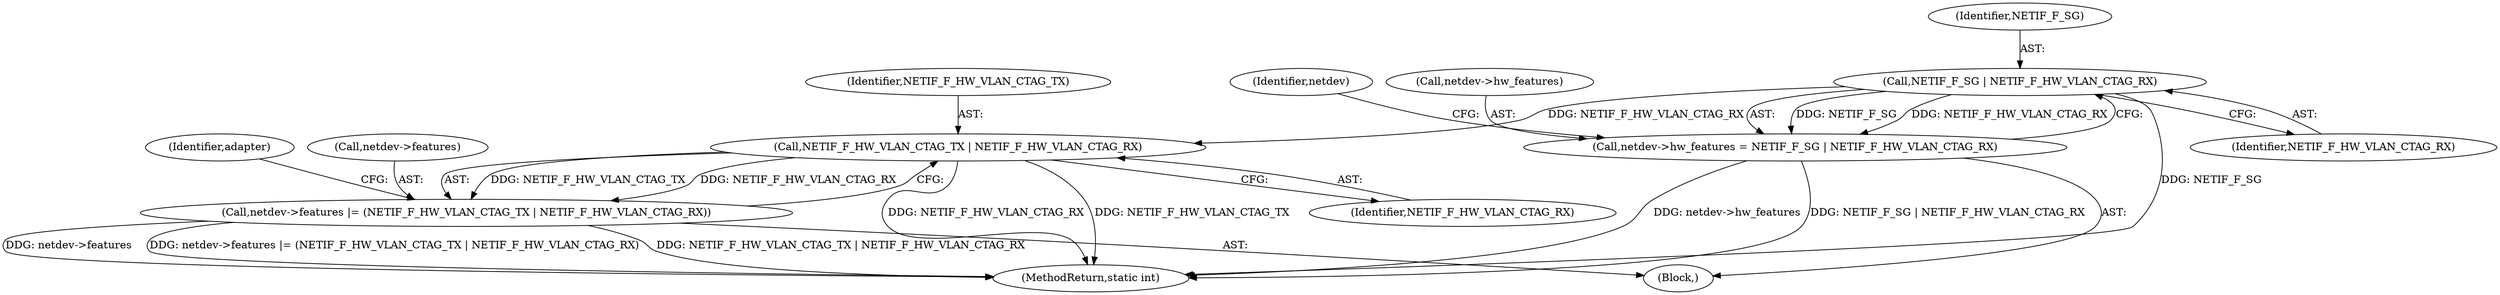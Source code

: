 digraph "1_linux_f43bfaeddc79effbf3d0fcb53ca477cca66f3db8@del" {
"1000306" [label="(Call,NETIF_F_SG | NETIF_F_HW_VLAN_CTAG_RX)"];
"1000302" [label="(Call,netdev->hw_features = NETIF_F_SG | NETIF_F_HW_VLAN_CTAG_RX)"];
"1000313" [label="(Call,NETIF_F_HW_VLAN_CTAG_TX | NETIF_F_HW_VLAN_CTAG_RX)"];
"1000309" [label="(Call,netdev->features |= (NETIF_F_HW_VLAN_CTAG_TX | NETIF_F_HW_VLAN_CTAG_RX))"];
"1000313" [label="(Call,NETIF_F_HW_VLAN_CTAG_TX | NETIF_F_HW_VLAN_CTAG_RX)"];
"1000311" [label="(Identifier,netdev)"];
"1000306" [label="(Call,NETIF_F_SG | NETIF_F_HW_VLAN_CTAG_RX)"];
"1000303" [label="(Call,netdev->hw_features)"];
"1000436" [label="(MethodReturn,static int)"];
"1000302" [label="(Call,netdev->hw_features = NETIF_F_SG | NETIF_F_HW_VLAN_CTAG_RX)"];
"1000112" [label="(Block,)"];
"1000308" [label="(Identifier,NETIF_F_HW_VLAN_CTAG_RX)"];
"1000315" [label="(Identifier,NETIF_F_HW_VLAN_CTAG_RX)"];
"1000319" [label="(Identifier,adapter)"];
"1000314" [label="(Identifier,NETIF_F_HW_VLAN_CTAG_TX)"];
"1000307" [label="(Identifier,NETIF_F_SG)"];
"1000310" [label="(Call,netdev->features)"];
"1000309" [label="(Call,netdev->features |= (NETIF_F_HW_VLAN_CTAG_TX | NETIF_F_HW_VLAN_CTAG_RX))"];
"1000306" -> "1000302"  [label="AST: "];
"1000306" -> "1000308"  [label="CFG: "];
"1000307" -> "1000306"  [label="AST: "];
"1000308" -> "1000306"  [label="AST: "];
"1000302" -> "1000306"  [label="CFG: "];
"1000306" -> "1000436"  [label="DDG: NETIF_F_SG"];
"1000306" -> "1000302"  [label="DDG: NETIF_F_SG"];
"1000306" -> "1000302"  [label="DDG: NETIF_F_HW_VLAN_CTAG_RX"];
"1000306" -> "1000313"  [label="DDG: NETIF_F_HW_VLAN_CTAG_RX"];
"1000302" -> "1000112"  [label="AST: "];
"1000303" -> "1000302"  [label="AST: "];
"1000311" -> "1000302"  [label="CFG: "];
"1000302" -> "1000436"  [label="DDG: netdev->hw_features"];
"1000302" -> "1000436"  [label="DDG: NETIF_F_SG | NETIF_F_HW_VLAN_CTAG_RX"];
"1000313" -> "1000309"  [label="AST: "];
"1000313" -> "1000315"  [label="CFG: "];
"1000314" -> "1000313"  [label="AST: "];
"1000315" -> "1000313"  [label="AST: "];
"1000309" -> "1000313"  [label="CFG: "];
"1000313" -> "1000436"  [label="DDG: NETIF_F_HW_VLAN_CTAG_RX"];
"1000313" -> "1000436"  [label="DDG: NETIF_F_HW_VLAN_CTAG_TX"];
"1000313" -> "1000309"  [label="DDG: NETIF_F_HW_VLAN_CTAG_TX"];
"1000313" -> "1000309"  [label="DDG: NETIF_F_HW_VLAN_CTAG_RX"];
"1000309" -> "1000112"  [label="AST: "];
"1000310" -> "1000309"  [label="AST: "];
"1000319" -> "1000309"  [label="CFG: "];
"1000309" -> "1000436"  [label="DDG: netdev->features"];
"1000309" -> "1000436"  [label="DDG: netdev->features |= (NETIF_F_HW_VLAN_CTAG_TX | NETIF_F_HW_VLAN_CTAG_RX)"];
"1000309" -> "1000436"  [label="DDG: NETIF_F_HW_VLAN_CTAG_TX | NETIF_F_HW_VLAN_CTAG_RX"];
}
